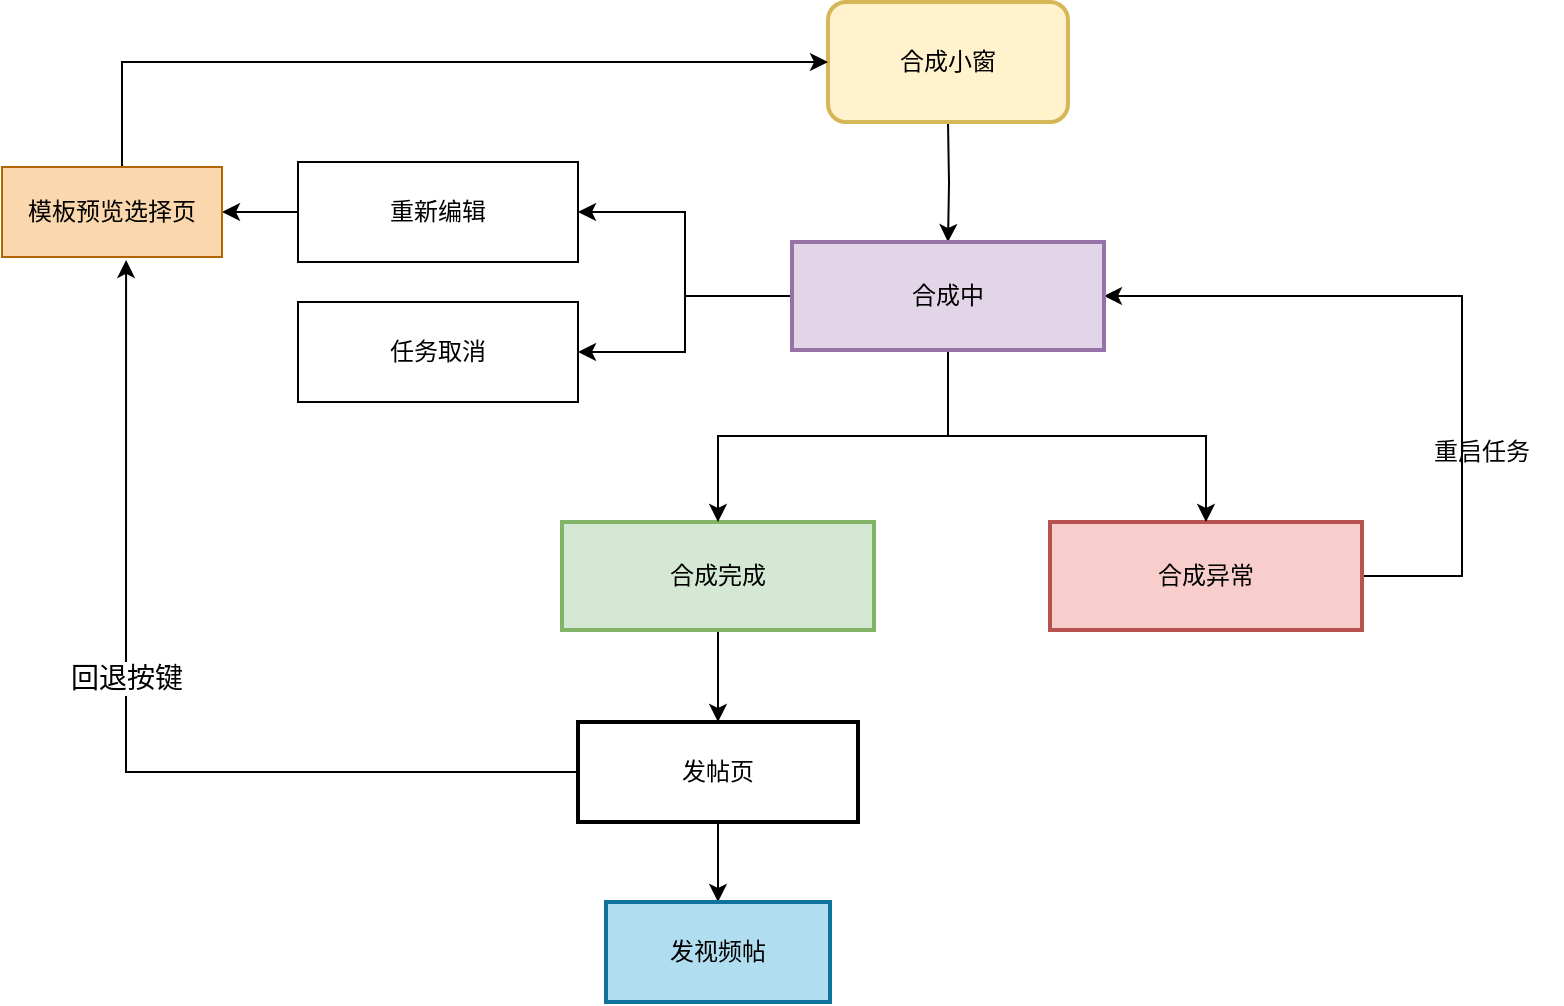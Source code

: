 <mxfile version="27.1.5">
  <diagram name="第 1 页" id="PflZYvhLdvXU3DUgQTAc">
    <mxGraphModel dx="1018" dy="610" grid="1" gridSize="10" guides="1" tooltips="1" connect="1" arrows="1" fold="1" page="1" pageScale="1" pageWidth="827" pageHeight="1169" math="0" shadow="0">
      <root>
        <mxCell id="0" />
        <mxCell id="1" parent="0" />
        <mxCell id="oNfxwmGobl1Gd-9qbuMN-35" style="edgeStyle=orthogonalEdgeStyle;rounded=0;orthogonalLoop=1;jettySize=auto;html=1;entryX=0.5;entryY=0;entryDx=0;entryDy=0;" edge="1" parent="1" target="oNfxwmGobl1Gd-9qbuMN-32">
          <mxGeometry relative="1" as="geometry">
            <mxPoint x="503" y="80" as="sourcePoint" />
          </mxGeometry>
        </mxCell>
        <mxCell id="oNfxwmGobl1Gd-9qbuMN-40" style="edgeStyle=orthogonalEdgeStyle;rounded=0;orthogonalLoop=1;jettySize=auto;html=1;entryX=1;entryY=0.5;entryDx=0;entryDy=0;" edge="1" parent="1" source="oNfxwmGobl1Gd-9qbuMN-10" target="oNfxwmGobl1Gd-9qbuMN-32">
          <mxGeometry relative="1" as="geometry">
            <mxPoint x="870" y="150" as="targetPoint" />
            <Array as="points">
              <mxPoint x="760" y="307" />
              <mxPoint x="760" y="167" />
            </Array>
          </mxGeometry>
        </mxCell>
        <mxCell id="oNfxwmGobl1Gd-9qbuMN-10" value="合成异常" style="whiteSpace=wrap;strokeWidth=2;fillColor=#f8cecc;strokeColor=#b85450;" vertex="1" parent="1">
          <mxGeometry x="554" y="280" width="156" height="54" as="geometry" />
        </mxCell>
        <mxCell id="oNfxwmGobl1Gd-9qbuMN-38" style="edgeStyle=orthogonalEdgeStyle;rounded=0;orthogonalLoop=1;jettySize=auto;html=1;entryX=0.5;entryY=0;entryDx=0;entryDy=0;" edge="1" parent="1" source="oNfxwmGobl1Gd-9qbuMN-13" target="oNfxwmGobl1Gd-9qbuMN-15">
          <mxGeometry relative="1" as="geometry" />
        </mxCell>
        <mxCell id="oNfxwmGobl1Gd-9qbuMN-13" value="合成完成" style="whiteSpace=wrap;strokeWidth=2;fillColor=#d5e8d4;strokeColor=#82b366;" vertex="1" parent="1">
          <mxGeometry x="310" y="280" width="156" height="54" as="geometry" />
        </mxCell>
        <mxCell id="oNfxwmGobl1Gd-9qbuMN-52" style="edgeStyle=orthogonalEdgeStyle;rounded=0;orthogonalLoop=1;jettySize=auto;html=1;entryX=0.5;entryY=0;entryDx=0;entryDy=0;" edge="1" parent="1" source="oNfxwmGobl1Gd-9qbuMN-15" target="oNfxwmGobl1Gd-9qbuMN-51">
          <mxGeometry relative="1" as="geometry" />
        </mxCell>
        <mxCell id="oNfxwmGobl1Gd-9qbuMN-15" value="发帖页" style="whiteSpace=wrap;strokeWidth=2;" vertex="1" parent="1">
          <mxGeometry x="318" y="380" width="140" height="50" as="geometry" />
        </mxCell>
        <mxCell id="oNfxwmGobl1Gd-9qbuMN-36" style="edgeStyle=orthogonalEdgeStyle;rounded=0;orthogonalLoop=1;jettySize=auto;html=1;entryX=0.5;entryY=0;entryDx=0;entryDy=0;" edge="1" parent="1" source="oNfxwmGobl1Gd-9qbuMN-32" target="oNfxwmGobl1Gd-9qbuMN-13">
          <mxGeometry relative="1" as="geometry" />
        </mxCell>
        <mxCell id="oNfxwmGobl1Gd-9qbuMN-37" style="edgeStyle=orthogonalEdgeStyle;rounded=0;orthogonalLoop=1;jettySize=auto;html=1;" edge="1" parent="1" source="oNfxwmGobl1Gd-9qbuMN-32" target="oNfxwmGobl1Gd-9qbuMN-10">
          <mxGeometry relative="1" as="geometry" />
        </mxCell>
        <mxCell id="oNfxwmGobl1Gd-9qbuMN-46" style="edgeStyle=orthogonalEdgeStyle;rounded=0;orthogonalLoop=1;jettySize=auto;html=1;entryX=1;entryY=0.5;entryDx=0;entryDy=0;" edge="1" parent="1" source="oNfxwmGobl1Gd-9qbuMN-32" target="oNfxwmGobl1Gd-9qbuMN-43">
          <mxGeometry relative="1" as="geometry" />
        </mxCell>
        <mxCell id="oNfxwmGobl1Gd-9qbuMN-47" style="edgeStyle=orthogonalEdgeStyle;rounded=0;orthogonalLoop=1;jettySize=auto;html=1;entryX=1;entryY=0.5;entryDx=0;entryDy=0;" edge="1" parent="1" source="oNfxwmGobl1Gd-9qbuMN-32" target="oNfxwmGobl1Gd-9qbuMN-44">
          <mxGeometry relative="1" as="geometry" />
        </mxCell>
        <mxCell id="oNfxwmGobl1Gd-9qbuMN-32" value="合成中" style="whiteSpace=wrap;strokeWidth=2;fillColor=#e1d5e7;strokeColor=#9673a6;" vertex="1" parent="1">
          <mxGeometry x="425" y="140" width="156" height="54" as="geometry" />
        </mxCell>
        <mxCell id="oNfxwmGobl1Gd-9qbuMN-41" value="重启任务" style="text;strokeColor=none;fillColor=none;align=left;verticalAlign=middle;spacingLeft=4;spacingRight=4;overflow=hidden;points=[[0,0.5],[1,0.5]];portConstraint=eastwest;rotatable=0;whiteSpace=wrap;html=1;" vertex="1" parent="1">
          <mxGeometry x="740" y="230" width="70" height="30" as="geometry" />
        </mxCell>
        <mxCell id="oNfxwmGobl1Gd-9qbuMN-49" style="edgeStyle=orthogonalEdgeStyle;rounded=0;orthogonalLoop=1;jettySize=auto;html=1;entryX=1;entryY=0.5;entryDx=0;entryDy=0;" edge="1" parent="1" source="oNfxwmGobl1Gd-9qbuMN-43" target="oNfxwmGobl1Gd-9qbuMN-48">
          <mxGeometry relative="1" as="geometry" />
        </mxCell>
        <mxCell id="oNfxwmGobl1Gd-9qbuMN-43" value="重新编辑" style="rounded=0;whiteSpace=wrap;html=1;" vertex="1" parent="1">
          <mxGeometry x="178" y="100" width="140" height="50" as="geometry" />
        </mxCell>
        <mxCell id="oNfxwmGobl1Gd-9qbuMN-44" value="任务取消" style="rounded=0;whiteSpace=wrap;html=1;" vertex="1" parent="1">
          <mxGeometry x="178" y="170" width="140" height="50" as="geometry" />
        </mxCell>
        <mxCell id="oNfxwmGobl1Gd-9qbuMN-45" value="合成小窗" style="rounded=1;whiteSpace=wrap;html=1;strokeWidth=2;fillColor=#fff2cc;strokeColor=#d6b656;" vertex="1" parent="1">
          <mxGeometry x="443" y="20" width="120" height="60" as="geometry" />
        </mxCell>
        <mxCell id="oNfxwmGobl1Gd-9qbuMN-50" style="edgeStyle=orthogonalEdgeStyle;rounded=0;orthogonalLoop=1;jettySize=auto;html=1;entryX=0;entryY=0.5;entryDx=0;entryDy=0;" edge="1" parent="1" source="oNfxwmGobl1Gd-9qbuMN-48" target="oNfxwmGobl1Gd-9qbuMN-45">
          <mxGeometry relative="1" as="geometry">
            <Array as="points">
              <mxPoint x="90" y="50" />
            </Array>
          </mxGeometry>
        </mxCell>
        <mxCell id="oNfxwmGobl1Gd-9qbuMN-48" value="模板预览选择页" style="rounded=0;whiteSpace=wrap;html=1;fillColor=#fad7ac;strokeColor=#b46504;" vertex="1" parent="1">
          <mxGeometry x="30" y="102.5" width="110" height="45" as="geometry" />
        </mxCell>
        <mxCell id="oNfxwmGobl1Gd-9qbuMN-51" value="发视频帖" style="rounded=0;whiteSpace=wrap;html=1;strokeWidth=2;fillColor=#b1ddf0;strokeColor=#10739e;" vertex="1" parent="1">
          <mxGeometry x="332" y="470" width="112" height="50" as="geometry" />
        </mxCell>
        <mxCell id="oNfxwmGobl1Gd-9qbuMN-53" style="edgeStyle=orthogonalEdgeStyle;rounded=0;orthogonalLoop=1;jettySize=auto;html=1;entryX=0.564;entryY=1.033;entryDx=0;entryDy=0;entryPerimeter=0;" edge="1" parent="1" source="oNfxwmGobl1Gd-9qbuMN-15" target="oNfxwmGobl1Gd-9qbuMN-48">
          <mxGeometry relative="1" as="geometry" />
        </mxCell>
        <mxCell id="oNfxwmGobl1Gd-9qbuMN-54" value="&lt;font style=&quot;font-size: 14px;&quot;&gt;回退按键&lt;/font&gt;" style="edgeLabel;html=1;align=center;verticalAlign=middle;resizable=0;points=[];" vertex="1" connectable="0" parent="oNfxwmGobl1Gd-9qbuMN-53">
          <mxGeometry x="0.133" relative="1" as="geometry">
            <mxPoint as="offset" />
          </mxGeometry>
        </mxCell>
      </root>
    </mxGraphModel>
  </diagram>
</mxfile>
